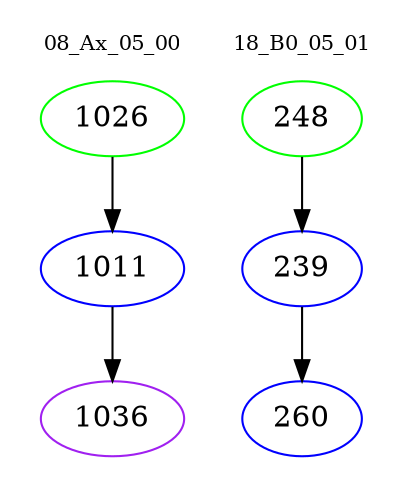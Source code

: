 digraph{
subgraph cluster_0 {
color = white
label = "08_Ax_05_00";
fontsize=10;
T0_1026 [label="1026", color="green"]
T0_1026 -> T0_1011 [color="black"]
T0_1011 [label="1011", color="blue"]
T0_1011 -> T0_1036 [color="black"]
T0_1036 [label="1036", color="purple"]
}
subgraph cluster_1 {
color = white
label = "18_B0_05_01";
fontsize=10;
T1_248 [label="248", color="green"]
T1_248 -> T1_239 [color="black"]
T1_239 [label="239", color="blue"]
T1_239 -> T1_260 [color="black"]
T1_260 [label="260", color="blue"]
}
}
